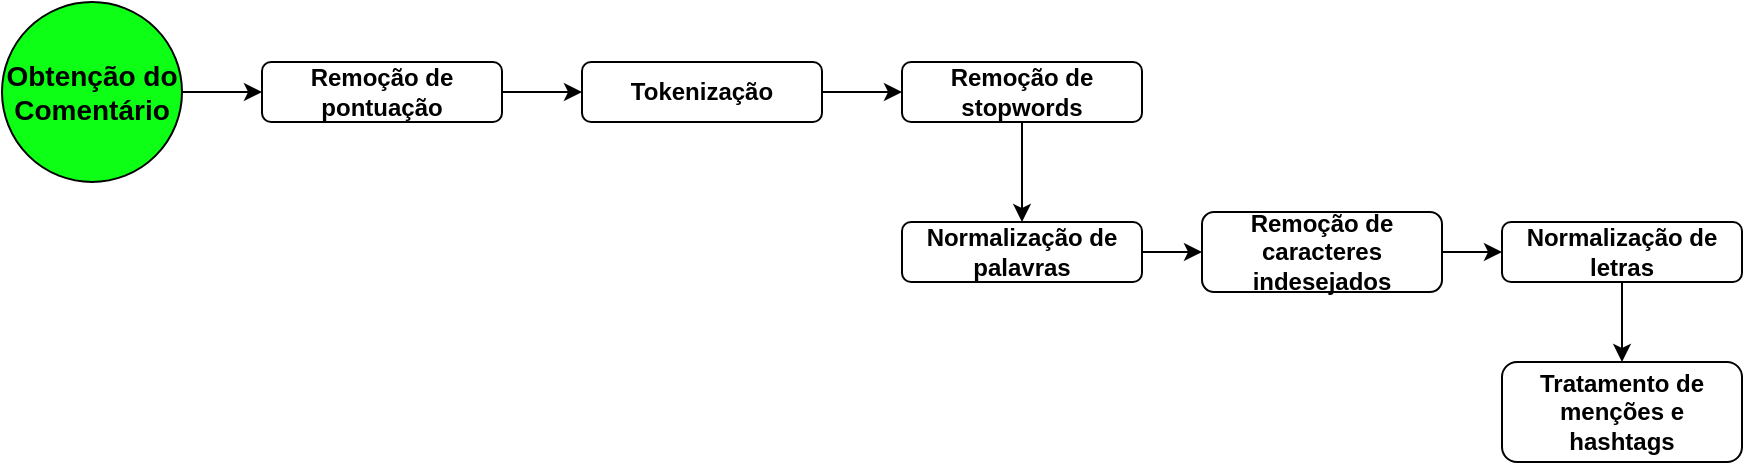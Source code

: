 <mxfile version="21.3.3" type="device">
  <diagram name="Página-1" id="BTI5XbiwtX5vx6664CMo">
    <mxGraphModel dx="1707" dy="484" grid="1" gridSize="10" guides="1" tooltips="1" connect="1" arrows="1" fold="1" page="1" pageScale="1" pageWidth="827" pageHeight="1169" math="0" shadow="0">
      <root>
        <mxCell id="0" />
        <mxCell id="1" parent="0" />
        <mxCell id="NZu5DrrtbS00FwJ5MNX3-16" style="edgeStyle=orthogonalEdgeStyle;rounded=0;orthogonalLoop=1;jettySize=auto;html=1;entryX=0;entryY=0.5;entryDx=0;entryDy=0;" parent="1" source="NZu5DrrtbS00FwJ5MNX3-1" edge="1" target="NZu5DrrtbS00FwJ5MNX3-2">
          <mxGeometry relative="1" as="geometry">
            <mxPoint x="350" y="150" as="targetPoint" />
          </mxGeometry>
        </mxCell>
        <mxCell id="NZu5DrrtbS00FwJ5MNX3-1" value="&lt;b&gt;Remoção de pontuação&lt;/b&gt;" style="rounded=1;whiteSpace=wrap;html=1;" parent="1" vertex="1">
          <mxGeometry x="-60" y="140" width="120" height="30" as="geometry" />
        </mxCell>
        <mxCell id="NZu5DrrtbS00FwJ5MNX3-17" style="edgeStyle=orthogonalEdgeStyle;rounded=0;orthogonalLoop=1;jettySize=auto;html=1;entryX=0;entryY=0.5;entryDx=0;entryDy=0;exitX=1;exitY=0.5;exitDx=0;exitDy=0;" parent="1" source="NZu5DrrtbS00FwJ5MNX3-2" target="NZu5DrrtbS00FwJ5MNX3-3" edge="1">
          <mxGeometry relative="1" as="geometry" />
        </mxCell>
        <mxCell id="NZu5DrrtbS00FwJ5MNX3-2" value="&lt;b&gt;Tokenização&lt;/b&gt;" style="rounded=1;whiteSpace=wrap;html=1;" parent="1" vertex="1">
          <mxGeometry x="100" y="140" width="120" height="30" as="geometry" />
        </mxCell>
        <mxCell id="undyh9kwTW0_cgJrzRW--2" value="" style="edgeStyle=orthogonalEdgeStyle;rounded=0;orthogonalLoop=1;jettySize=auto;html=1;" edge="1" parent="1" source="NZu5DrrtbS00FwJ5MNX3-3" target="NZu5DrrtbS00FwJ5MNX3-4">
          <mxGeometry relative="1" as="geometry" />
        </mxCell>
        <mxCell id="NZu5DrrtbS00FwJ5MNX3-3" value="&lt;b&gt;Remoção de stopwords&lt;/b&gt;" style="rounded=1;whiteSpace=wrap;html=1;" parent="1" vertex="1">
          <mxGeometry x="260" y="140" width="120" height="30" as="geometry" />
        </mxCell>
        <mxCell id="undyh9kwTW0_cgJrzRW--3" value="" style="edgeStyle=orthogonalEdgeStyle;rounded=0;orthogonalLoop=1;jettySize=auto;html=1;" edge="1" parent="1" source="NZu5DrrtbS00FwJ5MNX3-4" target="NZu5DrrtbS00FwJ5MNX3-5">
          <mxGeometry relative="1" as="geometry" />
        </mxCell>
        <mxCell id="NZu5DrrtbS00FwJ5MNX3-4" value="&lt;b&gt;Normalização de palavras&lt;/b&gt;" style="rounded=1;whiteSpace=wrap;html=1;" parent="1" vertex="1">
          <mxGeometry x="260" y="220" width="120" height="30" as="geometry" />
        </mxCell>
        <mxCell id="undyh9kwTW0_cgJrzRW--4" value="" style="edgeStyle=orthogonalEdgeStyle;rounded=0;orthogonalLoop=1;jettySize=auto;html=1;" edge="1" parent="1" source="NZu5DrrtbS00FwJ5MNX3-5" target="NZu5DrrtbS00FwJ5MNX3-6">
          <mxGeometry relative="1" as="geometry" />
        </mxCell>
        <mxCell id="NZu5DrrtbS00FwJ5MNX3-5" value="&lt;b&gt;Remoção de caracteres indesejados&lt;/b&gt;" style="rounded=1;whiteSpace=wrap;html=1;" parent="1" vertex="1">
          <mxGeometry x="410" y="215" width="120" height="40" as="geometry" />
        </mxCell>
        <mxCell id="undyh9kwTW0_cgJrzRW--5" value="" style="edgeStyle=orthogonalEdgeStyle;rounded=0;orthogonalLoop=1;jettySize=auto;html=1;" edge="1" parent="1" source="NZu5DrrtbS00FwJ5MNX3-6" target="NZu5DrrtbS00FwJ5MNX3-7">
          <mxGeometry relative="1" as="geometry" />
        </mxCell>
        <mxCell id="NZu5DrrtbS00FwJ5MNX3-6" value="&lt;b&gt;Normalização de letras&lt;/b&gt;" style="rounded=1;whiteSpace=wrap;html=1;" parent="1" vertex="1">
          <mxGeometry x="560" y="220" width="120" height="30" as="geometry" />
        </mxCell>
        <mxCell id="NZu5DrrtbS00FwJ5MNX3-7" value="&lt;b&gt;Tratamento de menções e hashtags&lt;/b&gt;" style="rounded=1;whiteSpace=wrap;html=1;" parent="1" vertex="1">
          <mxGeometry x="560" y="290" width="120" height="50" as="geometry" />
        </mxCell>
        <mxCell id="NZu5DrrtbS00FwJ5MNX3-14" style="edgeStyle=orthogonalEdgeStyle;rounded=0;orthogonalLoop=1;jettySize=auto;html=1;entryX=0;entryY=0.5;entryDx=0;entryDy=0;exitX=1;exitY=0.5;exitDx=0;exitDy=0;" parent="1" target="NZu5DrrtbS00FwJ5MNX3-1" edge="1" source="NZu5DrrtbS00FwJ5MNX3-15">
          <mxGeometry relative="1" as="geometry">
            <mxPoint x="414" y="50" as="sourcePoint" />
          </mxGeometry>
        </mxCell>
        <mxCell id="NZu5DrrtbS00FwJ5MNX3-15" value="&lt;b style=&quot;border-color: var(--border-color);&quot;&gt;&lt;font style=&quot;border-color: var(--border-color); font-size: 14px;&quot;&gt;Obtenção do Comentário&lt;/font&gt;&lt;/b&gt;" style="ellipse;whiteSpace=wrap;html=1;aspect=fixed;fillColor=#0DFF15;" parent="1" vertex="1">
          <mxGeometry x="-190" y="110" width="90" height="90" as="geometry" />
        </mxCell>
      </root>
    </mxGraphModel>
  </diagram>
</mxfile>
